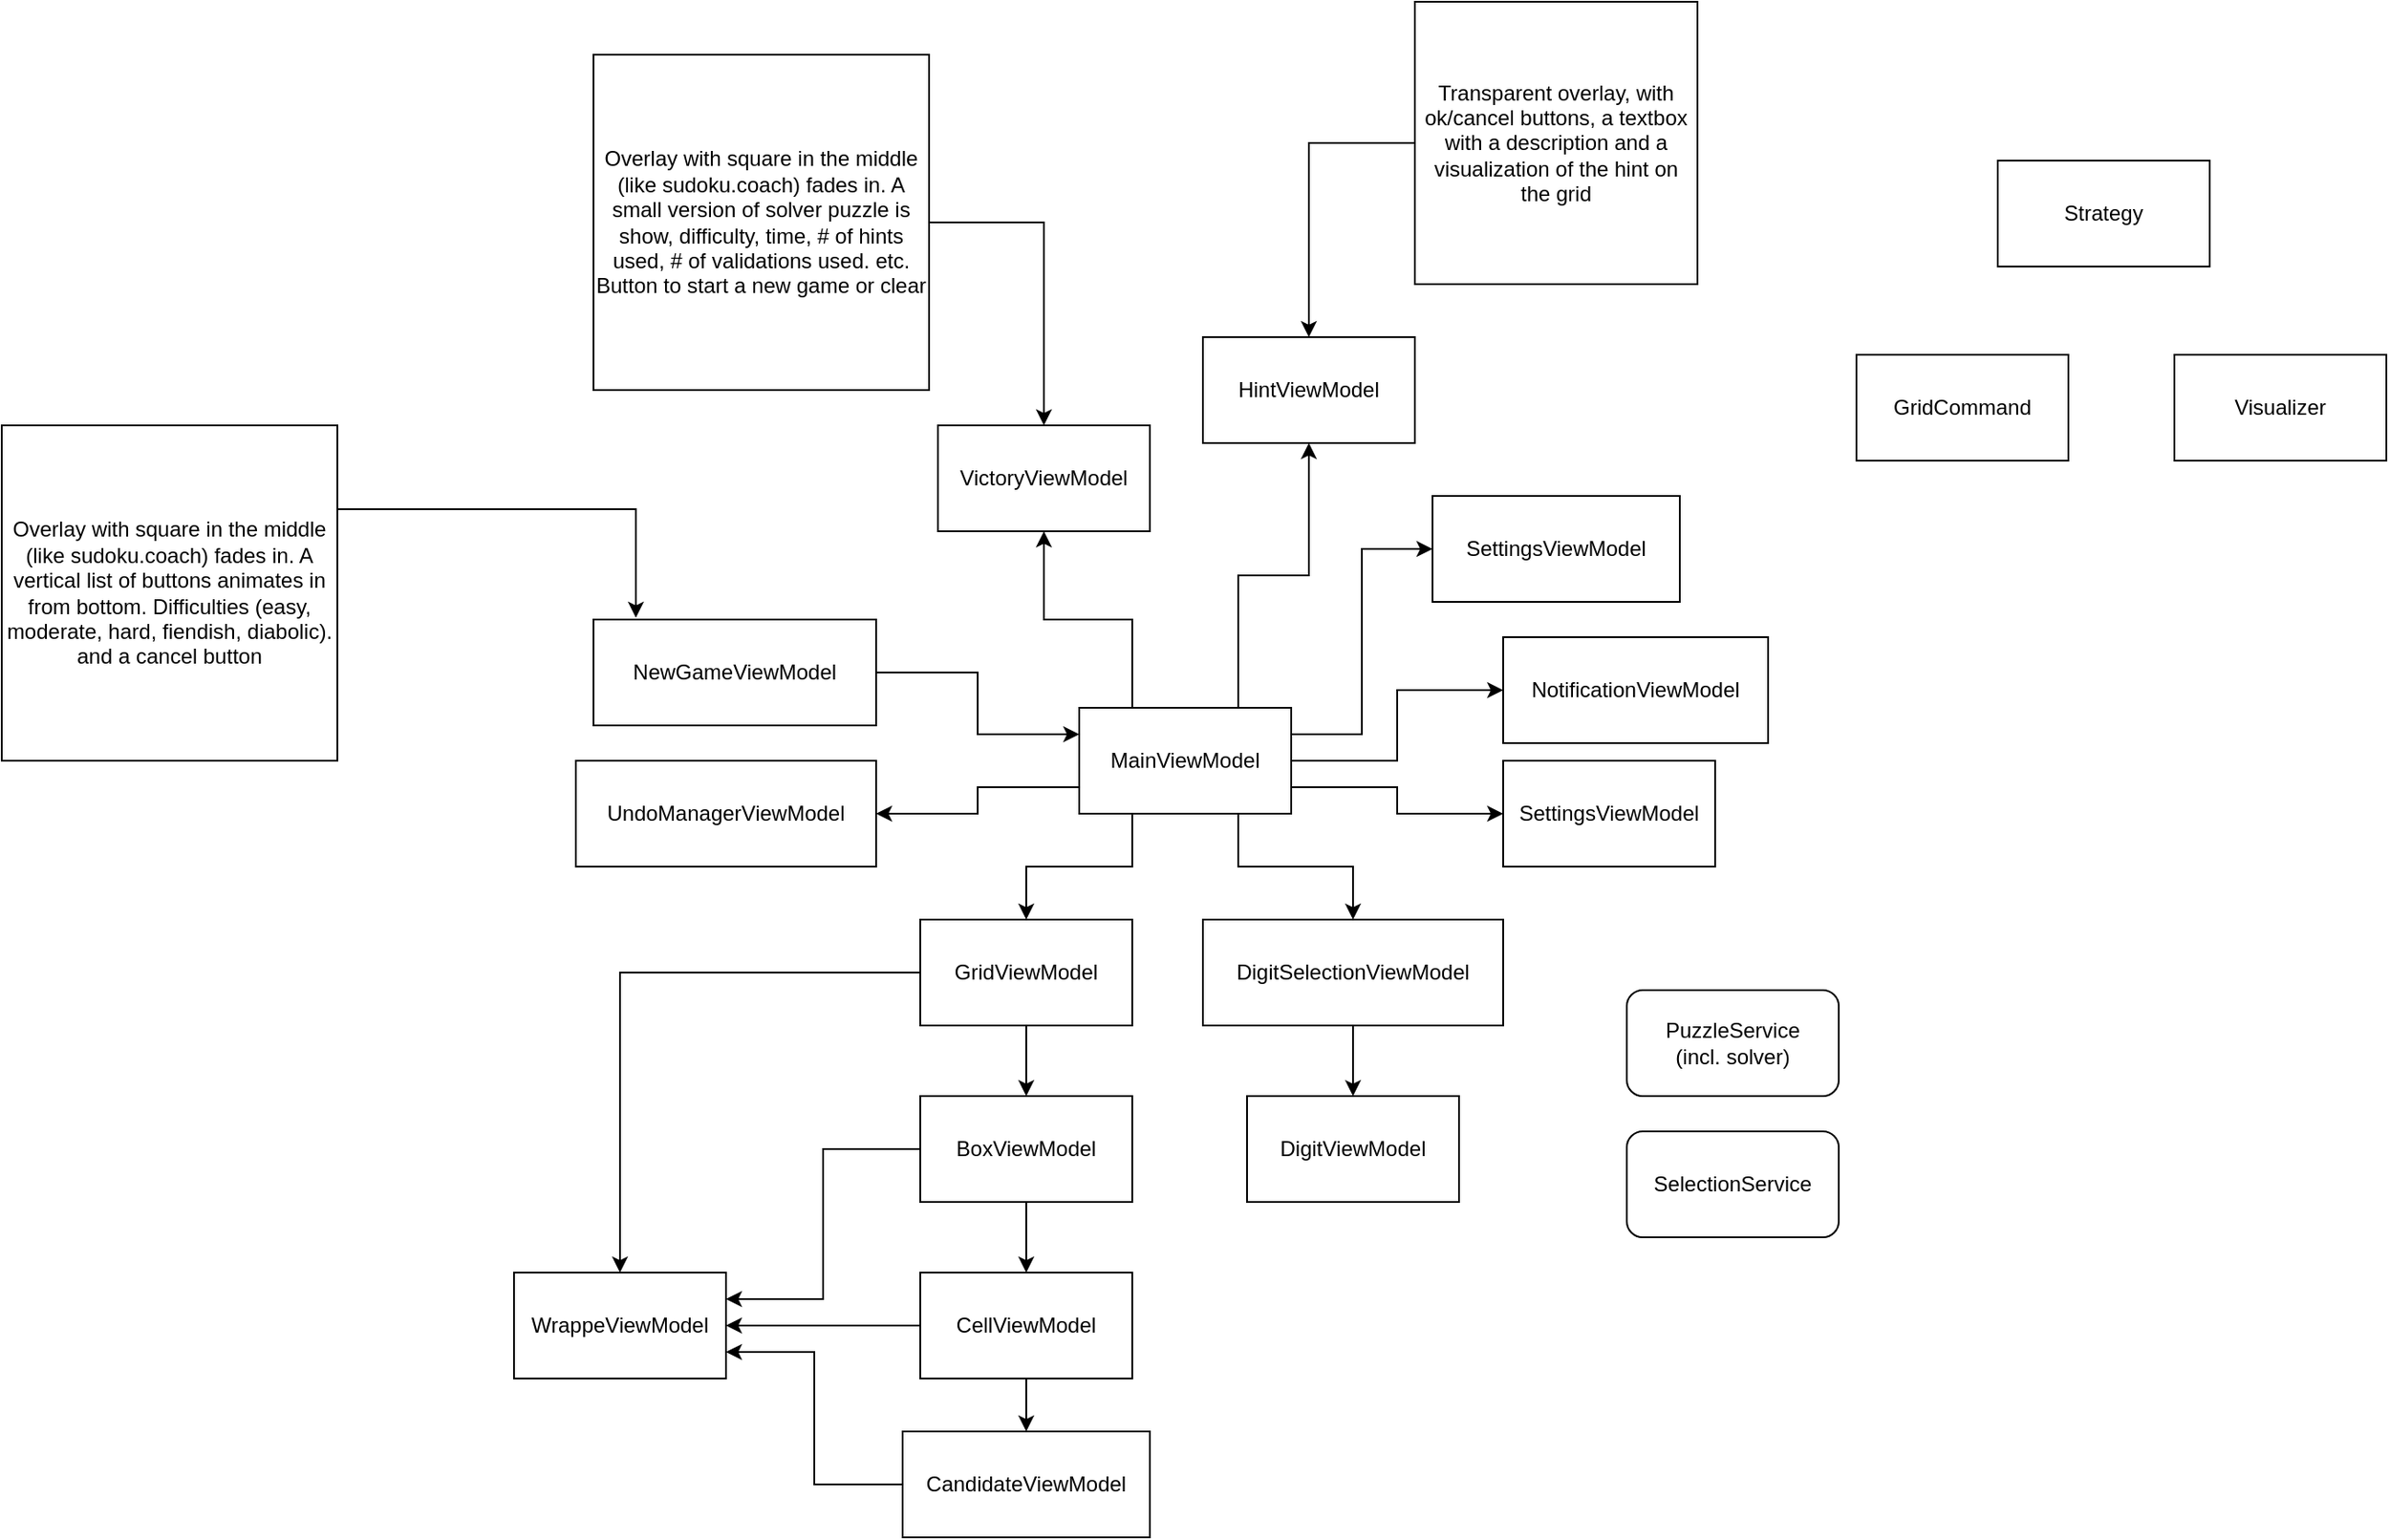 <mxfile version="26.1.1">
  <diagram name="Page-1" id="V7CSt6iJTu72ckD1klMw">
    <mxGraphModel dx="1245" dy="941" grid="1" gridSize="10" guides="1" tooltips="1" connect="1" arrows="1" fold="1" page="1" pageScale="1" pageWidth="3300" pageHeight="4681" math="0" shadow="0">
      <root>
        <mxCell id="0" />
        <mxCell id="1" parent="0" />
        <mxCell id="tc8X1xjHQRMR5KrgHFPp-10" style="edgeStyle=orthogonalEdgeStyle;rounded=0;orthogonalLoop=1;jettySize=auto;html=1;exitX=0;exitY=0.75;exitDx=0;exitDy=0;entryX=1;entryY=0.5;entryDx=0;entryDy=0;" parent="1" source="tc8X1xjHQRMR5KrgHFPp-1" target="tc8X1xjHQRMR5KrgHFPp-9" edge="1">
          <mxGeometry relative="1" as="geometry" />
        </mxCell>
        <mxCell id="tc8X1xjHQRMR5KrgHFPp-11" style="edgeStyle=orthogonalEdgeStyle;rounded=0;orthogonalLoop=1;jettySize=auto;html=1;exitX=0.25;exitY=1;exitDx=0;exitDy=0;entryX=0.5;entryY=0;entryDx=0;entryDy=0;" parent="1" source="tc8X1xjHQRMR5KrgHFPp-1" target="tc8X1xjHQRMR5KrgHFPp-2" edge="1">
          <mxGeometry relative="1" as="geometry" />
        </mxCell>
        <mxCell id="tc8X1xjHQRMR5KrgHFPp-12" style="edgeStyle=orthogonalEdgeStyle;rounded=0;orthogonalLoop=1;jettySize=auto;html=1;exitX=0.75;exitY=1;exitDx=0;exitDy=0;entryX=0.5;entryY=0;entryDx=0;entryDy=0;" parent="1" source="tc8X1xjHQRMR5KrgHFPp-1" target="tc8X1xjHQRMR5KrgHFPp-3" edge="1">
          <mxGeometry relative="1" as="geometry" />
        </mxCell>
        <mxCell id="tc8X1xjHQRMR5KrgHFPp-21" style="edgeStyle=orthogonalEdgeStyle;rounded=0;orthogonalLoop=1;jettySize=auto;html=1;exitX=1;exitY=0.75;exitDx=0;exitDy=0;entryX=0;entryY=0.5;entryDx=0;entryDy=0;" parent="1" source="tc8X1xjHQRMR5KrgHFPp-1" target="tc8X1xjHQRMR5KrgHFPp-20" edge="1">
          <mxGeometry relative="1" as="geometry" />
        </mxCell>
        <mxCell id="tc8X1xjHQRMR5KrgHFPp-24" style="edgeStyle=orthogonalEdgeStyle;rounded=0;orthogonalLoop=1;jettySize=auto;html=1;exitX=0.75;exitY=0;exitDx=0;exitDy=0;entryX=0.5;entryY=1;entryDx=0;entryDy=0;" parent="1" source="tc8X1xjHQRMR5KrgHFPp-1" target="tc8X1xjHQRMR5KrgHFPp-22" edge="1">
          <mxGeometry relative="1" as="geometry" />
        </mxCell>
        <mxCell id="tc8X1xjHQRMR5KrgHFPp-26" style="edgeStyle=orthogonalEdgeStyle;rounded=0;orthogonalLoop=1;jettySize=auto;html=1;exitX=0.25;exitY=0;exitDx=0;exitDy=0;entryX=0.5;entryY=1;entryDx=0;entryDy=0;" parent="1" source="tc8X1xjHQRMR5KrgHFPp-1" target="tc8X1xjHQRMR5KrgHFPp-25" edge="1">
          <mxGeometry relative="1" as="geometry" />
        </mxCell>
        <mxCell id="tc8X1xjHQRMR5KrgHFPp-28" style="edgeStyle=orthogonalEdgeStyle;rounded=0;orthogonalLoop=1;jettySize=auto;html=1;exitX=1;exitY=0.5;exitDx=0;exitDy=0;entryX=0;entryY=0.5;entryDx=0;entryDy=0;" parent="1" source="tc8X1xjHQRMR5KrgHFPp-1" target="tc8X1xjHQRMR5KrgHFPp-27" edge="1">
          <mxGeometry relative="1" as="geometry" />
        </mxCell>
        <mxCell id="EhqOBwEypHj74D2iuaD1-6" style="edgeStyle=orthogonalEdgeStyle;rounded=0;orthogonalLoop=1;jettySize=auto;html=1;exitX=1;exitY=0.25;exitDx=0;exitDy=0;entryX=0;entryY=0.5;entryDx=0;entryDy=0;" edge="1" parent="1" source="tc8X1xjHQRMR5KrgHFPp-1" target="EhqOBwEypHj74D2iuaD1-4">
          <mxGeometry relative="1" as="geometry" />
        </mxCell>
        <mxCell id="tc8X1xjHQRMR5KrgHFPp-1" value="MainViewModel" style="rounded=0;whiteSpace=wrap;html=1;" parent="1" vertex="1">
          <mxGeometry x="830" y="440" width="120" height="60" as="geometry" />
        </mxCell>
        <mxCell id="tc8X1xjHQRMR5KrgHFPp-13" style="edgeStyle=orthogonalEdgeStyle;rounded=0;orthogonalLoop=1;jettySize=auto;html=1;exitX=0.5;exitY=1;exitDx=0;exitDy=0;entryX=0.5;entryY=0;entryDx=0;entryDy=0;" parent="1" source="tc8X1xjHQRMR5KrgHFPp-2" target="tc8X1xjHQRMR5KrgHFPp-5" edge="1">
          <mxGeometry relative="1" as="geometry" />
        </mxCell>
        <mxCell id="tc8X1xjHQRMR5KrgHFPp-36" style="edgeStyle=orthogonalEdgeStyle;rounded=0;orthogonalLoop=1;jettySize=auto;html=1;exitX=0;exitY=0.5;exitDx=0;exitDy=0;" parent="1" source="tc8X1xjHQRMR5KrgHFPp-2" target="tc8X1xjHQRMR5KrgHFPp-32" edge="1">
          <mxGeometry relative="1" as="geometry" />
        </mxCell>
        <mxCell id="tc8X1xjHQRMR5KrgHFPp-2" value="GridViewModel" style="rounded=0;whiteSpace=wrap;html=1;" parent="1" vertex="1">
          <mxGeometry x="740" y="560" width="120" height="60" as="geometry" />
        </mxCell>
        <mxCell id="tc8X1xjHQRMR5KrgHFPp-16" style="edgeStyle=orthogonalEdgeStyle;rounded=0;orthogonalLoop=1;jettySize=auto;html=1;exitX=0.5;exitY=1;exitDx=0;exitDy=0;entryX=0.5;entryY=0;entryDx=0;entryDy=0;" parent="1" source="tc8X1xjHQRMR5KrgHFPp-3" target="tc8X1xjHQRMR5KrgHFPp-8" edge="1">
          <mxGeometry relative="1" as="geometry" />
        </mxCell>
        <mxCell id="tc8X1xjHQRMR5KrgHFPp-3" value="DigitSelectionViewModel" style="rounded=0;whiteSpace=wrap;html=1;" parent="1" vertex="1">
          <mxGeometry x="900" y="560" width="170" height="60" as="geometry" />
        </mxCell>
        <mxCell id="tc8X1xjHQRMR5KrgHFPp-14" style="edgeStyle=orthogonalEdgeStyle;rounded=0;orthogonalLoop=1;jettySize=auto;html=1;exitX=0.5;exitY=1;exitDx=0;exitDy=0;entryX=0.5;entryY=0;entryDx=0;entryDy=0;" parent="1" source="tc8X1xjHQRMR5KrgHFPp-5" target="tc8X1xjHQRMR5KrgHFPp-6" edge="1">
          <mxGeometry relative="1" as="geometry" />
        </mxCell>
        <mxCell id="tc8X1xjHQRMR5KrgHFPp-35" style="edgeStyle=orthogonalEdgeStyle;rounded=0;orthogonalLoop=1;jettySize=auto;html=1;exitX=0;exitY=0.5;exitDx=0;exitDy=0;entryX=1;entryY=0.25;entryDx=0;entryDy=0;" parent="1" source="tc8X1xjHQRMR5KrgHFPp-5" target="tc8X1xjHQRMR5KrgHFPp-32" edge="1">
          <mxGeometry relative="1" as="geometry" />
        </mxCell>
        <mxCell id="tc8X1xjHQRMR5KrgHFPp-5" value="BoxViewModel" style="rounded=0;whiteSpace=wrap;html=1;" parent="1" vertex="1">
          <mxGeometry x="740" y="660" width="120" height="60" as="geometry" />
        </mxCell>
        <mxCell id="tc8X1xjHQRMR5KrgHFPp-15" style="edgeStyle=orthogonalEdgeStyle;rounded=0;orthogonalLoop=1;jettySize=auto;html=1;exitX=0.5;exitY=1;exitDx=0;exitDy=0;entryX=0.5;entryY=0;entryDx=0;entryDy=0;" parent="1" source="tc8X1xjHQRMR5KrgHFPp-6" target="tc8X1xjHQRMR5KrgHFPp-7" edge="1">
          <mxGeometry relative="1" as="geometry" />
        </mxCell>
        <mxCell id="tc8X1xjHQRMR5KrgHFPp-33" style="edgeStyle=orthogonalEdgeStyle;rounded=0;orthogonalLoop=1;jettySize=auto;html=1;exitX=0;exitY=0.5;exitDx=0;exitDy=0;entryX=1;entryY=0.5;entryDx=0;entryDy=0;" parent="1" source="tc8X1xjHQRMR5KrgHFPp-6" target="tc8X1xjHQRMR5KrgHFPp-32" edge="1">
          <mxGeometry relative="1" as="geometry" />
        </mxCell>
        <mxCell id="tc8X1xjHQRMR5KrgHFPp-6" value="CellViewModel" style="rounded=0;whiteSpace=wrap;html=1;" parent="1" vertex="1">
          <mxGeometry x="740" y="760" width="120" height="60" as="geometry" />
        </mxCell>
        <mxCell id="tc8X1xjHQRMR5KrgHFPp-34" style="edgeStyle=orthogonalEdgeStyle;rounded=0;orthogonalLoop=1;jettySize=auto;html=1;exitX=0;exitY=0.5;exitDx=0;exitDy=0;entryX=1;entryY=0.75;entryDx=0;entryDy=0;" parent="1" source="tc8X1xjHQRMR5KrgHFPp-7" target="tc8X1xjHQRMR5KrgHFPp-32" edge="1">
          <mxGeometry relative="1" as="geometry" />
        </mxCell>
        <mxCell id="tc8X1xjHQRMR5KrgHFPp-7" value="CandidateViewModel" style="rounded=0;whiteSpace=wrap;html=1;" parent="1" vertex="1">
          <mxGeometry x="730" y="850" width="140" height="60" as="geometry" />
        </mxCell>
        <mxCell id="tc8X1xjHQRMR5KrgHFPp-8" value="DigitViewModel" style="rounded=0;whiteSpace=wrap;html=1;" parent="1" vertex="1">
          <mxGeometry x="925" y="660" width="120" height="60" as="geometry" />
        </mxCell>
        <mxCell id="tc8X1xjHQRMR5KrgHFPp-9" value="UndoManagerViewModel" style="rounded=0;whiteSpace=wrap;html=1;" parent="1" vertex="1">
          <mxGeometry x="545" y="470" width="170" height="60" as="geometry" />
        </mxCell>
        <mxCell id="tc8X1xjHQRMR5KrgHFPp-17" value="PuzzleService&lt;div&gt;(incl. solver&lt;span style=&quot;background-color: transparent; color: light-dark(rgb(0, 0, 0), rgb(255, 255, 255));&quot;&gt;)&lt;/span&gt;&lt;/div&gt;" style="rounded=1;whiteSpace=wrap;html=1;" parent="1" vertex="1">
          <mxGeometry x="1140" y="600" width="120" height="60" as="geometry" />
        </mxCell>
        <mxCell id="tc8X1xjHQRMR5KrgHFPp-19" value="SelectionService" style="rounded=1;whiteSpace=wrap;html=1;" parent="1" vertex="1">
          <mxGeometry x="1140" y="680" width="120" height="60" as="geometry" />
        </mxCell>
        <mxCell id="tc8X1xjHQRMR5KrgHFPp-20" value="SettingsViewModel" style="rounded=0;whiteSpace=wrap;html=1;" parent="1" vertex="1">
          <mxGeometry x="1070" y="470" width="120" height="60" as="geometry" />
        </mxCell>
        <mxCell id="tc8X1xjHQRMR5KrgHFPp-22" value="HintViewModel" style="rounded=0;whiteSpace=wrap;html=1;" parent="1" vertex="1">
          <mxGeometry x="900" y="230" width="120" height="60" as="geometry" />
        </mxCell>
        <mxCell id="tc8X1xjHQRMR5KrgHFPp-25" value="VictoryViewModel" style="rounded=0;whiteSpace=wrap;html=1;" parent="1" vertex="1">
          <mxGeometry x="750" y="280" width="120" height="60" as="geometry" />
        </mxCell>
        <mxCell id="tc8X1xjHQRMR5KrgHFPp-27" value="NotificationViewModel" style="rounded=0;whiteSpace=wrap;html=1;" parent="1" vertex="1">
          <mxGeometry x="1070" y="400" width="150" height="60" as="geometry" />
        </mxCell>
        <mxCell id="tc8X1xjHQRMR5KrgHFPp-29" value="Strategy" style="rounded=0;whiteSpace=wrap;html=1;" parent="1" vertex="1">
          <mxGeometry x="1350" y="130" width="120" height="60" as="geometry" />
        </mxCell>
        <mxCell id="tc8X1xjHQRMR5KrgHFPp-30" value="GridCommand" style="rounded=0;whiteSpace=wrap;html=1;" parent="1" vertex="1">
          <mxGeometry x="1270" y="240" width="120" height="60" as="geometry" />
        </mxCell>
        <mxCell id="tc8X1xjHQRMR5KrgHFPp-31" value="Visualizer" style="rounded=0;whiteSpace=wrap;html=1;" parent="1" vertex="1">
          <mxGeometry x="1450" y="240" width="120" height="60" as="geometry" />
        </mxCell>
        <mxCell id="tc8X1xjHQRMR5KrgHFPp-32" value="WrappeViewModel" style="rounded=0;whiteSpace=wrap;html=1;" parent="1" vertex="1">
          <mxGeometry x="510" y="760" width="120" height="60" as="geometry" />
        </mxCell>
        <mxCell id="pFPgR2dTFFiZAramCR3M-2" style="edgeStyle=orthogonalEdgeStyle;rounded=0;orthogonalLoop=1;jettySize=auto;html=1;exitX=1;exitY=0.5;exitDx=0;exitDy=0;entryX=0;entryY=0.25;entryDx=0;entryDy=0;" parent="1" source="pFPgR2dTFFiZAramCR3M-1" target="tc8X1xjHQRMR5KrgHFPp-1" edge="1">
          <mxGeometry relative="1" as="geometry" />
        </mxCell>
        <mxCell id="pFPgR2dTFFiZAramCR3M-1" value="NewGameViewModel" style="rounded=0;whiteSpace=wrap;html=1;" parent="1" vertex="1">
          <mxGeometry x="555" y="390" width="160" height="60" as="geometry" />
        </mxCell>
        <mxCell id="pFPgR2dTFFiZAramCR3M-3" value="Overlay with square in the middle (like sudoku.coach) fades in. A vertical list of buttons animates in from bottom. Difficulties (easy, moderate, hard, fiendish, diabolic). and a cancel button" style="whiteSpace=wrap;html=1;aspect=fixed;" parent="1" vertex="1">
          <mxGeometry x="220" y="280" width="190" height="190" as="geometry" />
        </mxCell>
        <mxCell id="pFPgR2dTFFiZAramCR3M-4" style="edgeStyle=orthogonalEdgeStyle;rounded=0;orthogonalLoop=1;jettySize=auto;html=1;exitX=1;exitY=0.25;exitDx=0;exitDy=0;entryX=0.15;entryY=-0.017;entryDx=0;entryDy=0;entryPerimeter=0;" parent="1" source="pFPgR2dTFFiZAramCR3M-3" target="pFPgR2dTFFiZAramCR3M-1" edge="1">
          <mxGeometry relative="1" as="geometry" />
        </mxCell>
        <mxCell id="EhqOBwEypHj74D2iuaD1-1" style="edgeStyle=orthogonalEdgeStyle;rounded=0;orthogonalLoop=1;jettySize=auto;html=1;exitX=1;exitY=0.5;exitDx=0;exitDy=0;entryX=0.5;entryY=0;entryDx=0;entryDy=0;" edge="1" parent="1" source="pFPgR2dTFFiZAramCR3M-5" target="tc8X1xjHQRMR5KrgHFPp-25">
          <mxGeometry relative="1" as="geometry" />
        </mxCell>
        <mxCell id="pFPgR2dTFFiZAramCR3M-5" value="Overlay with square in the middle (like sudoku.coach) fades in. A small version of solver puzzle is show, difficulty, time, # of hints used, # of validations used. etc.&lt;div&gt;Button to start a new game or clear&lt;/div&gt;" style="whiteSpace=wrap;html=1;aspect=fixed;" parent="1" vertex="1">
          <mxGeometry x="555" y="70" width="190" height="190" as="geometry" />
        </mxCell>
        <mxCell id="EhqOBwEypHj74D2iuaD1-3" style="edgeStyle=orthogonalEdgeStyle;rounded=0;orthogonalLoop=1;jettySize=auto;html=1;exitX=0;exitY=0.5;exitDx=0;exitDy=0;entryX=0.5;entryY=0;entryDx=0;entryDy=0;" edge="1" parent="1" source="EhqOBwEypHj74D2iuaD1-2" target="tc8X1xjHQRMR5KrgHFPp-22">
          <mxGeometry relative="1" as="geometry" />
        </mxCell>
        <mxCell id="EhqOBwEypHj74D2iuaD1-2" value="Transparent overlay, with ok/cancel buttons, a textbox with a description and a visualization of the hint on the grid" style="whiteSpace=wrap;html=1;aspect=fixed;" vertex="1" parent="1">
          <mxGeometry x="1020" y="40" width="160" height="160" as="geometry" />
        </mxCell>
        <mxCell id="EhqOBwEypHj74D2iuaD1-4" value="SettingsViewModel" style="rounded=0;whiteSpace=wrap;html=1;" vertex="1" parent="1">
          <mxGeometry x="1030" y="320" width="140" height="60" as="geometry" />
        </mxCell>
      </root>
    </mxGraphModel>
  </diagram>
</mxfile>
